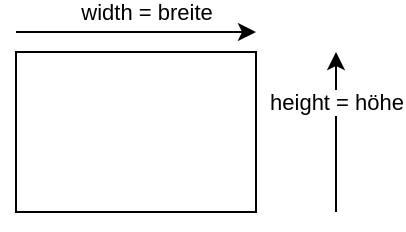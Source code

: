 <mxfile version="13.10.6" type="google"><diagram id="foT4DBcDfSoz6pyezI2u" name="Page-1"><mxGraphModel dx="1422" dy="832" grid="1" gridSize="10" guides="1" tooltips="1" connect="1" arrows="1" fold="1" page="1" pageScale="1" pageWidth="827" pageHeight="1169" math="0" shadow="0"><root><mxCell id="0"/><mxCell id="1" parent="0"/><mxCell id="FoOhMXFuM1R9C1HDCsV5-2" value="" style="rounded=0;whiteSpace=wrap;html=1;" parent="1" vertex="1"><mxGeometry x="80" y="80" width="120" height="80" as="geometry"/></mxCell><mxCell id="FoOhMXFuM1R9C1HDCsV5-3" value="" style="endArrow=classic;html=1;" parent="1" edge="1"><mxGeometry width="50" height="50" relative="1" as="geometry"><mxPoint x="80" y="70" as="sourcePoint"/><mxPoint x="200" y="70" as="targetPoint"/></mxGeometry></mxCell><mxCell id="FoOhMXFuM1R9C1HDCsV5-4" value="width = breite" style="edgeLabel;html=1;align=center;verticalAlign=middle;resizable=0;points=[];" parent="FoOhMXFuM1R9C1HDCsV5-3" vertex="1" connectable="0"><mxGeometry x="0.099" y="-1" relative="1" as="geometry"><mxPoint x="-0.82" y="-11" as="offset"/></mxGeometry></mxCell><mxCell id="FoOhMXFuM1R9C1HDCsV5-5" value="" style="endArrow=classic;html=1;" parent="1" edge="1"><mxGeometry width="50" height="50" relative="1" as="geometry"><mxPoint x="240" y="160" as="sourcePoint"/><mxPoint x="240" y="80" as="targetPoint"/></mxGeometry></mxCell><mxCell id="FoOhMXFuM1R9C1HDCsV5-6" value="height = höhe" style="edgeLabel;html=1;align=center;verticalAlign=middle;resizable=0;points=[];" parent="FoOhMXFuM1R9C1HDCsV5-5" vertex="1" connectable="0"><mxGeometry x="0.099" y="-1" relative="1" as="geometry"><mxPoint x="-0.82" y="-11" as="offset"/></mxGeometry></mxCell></root></mxGraphModel></diagram></mxfile>
